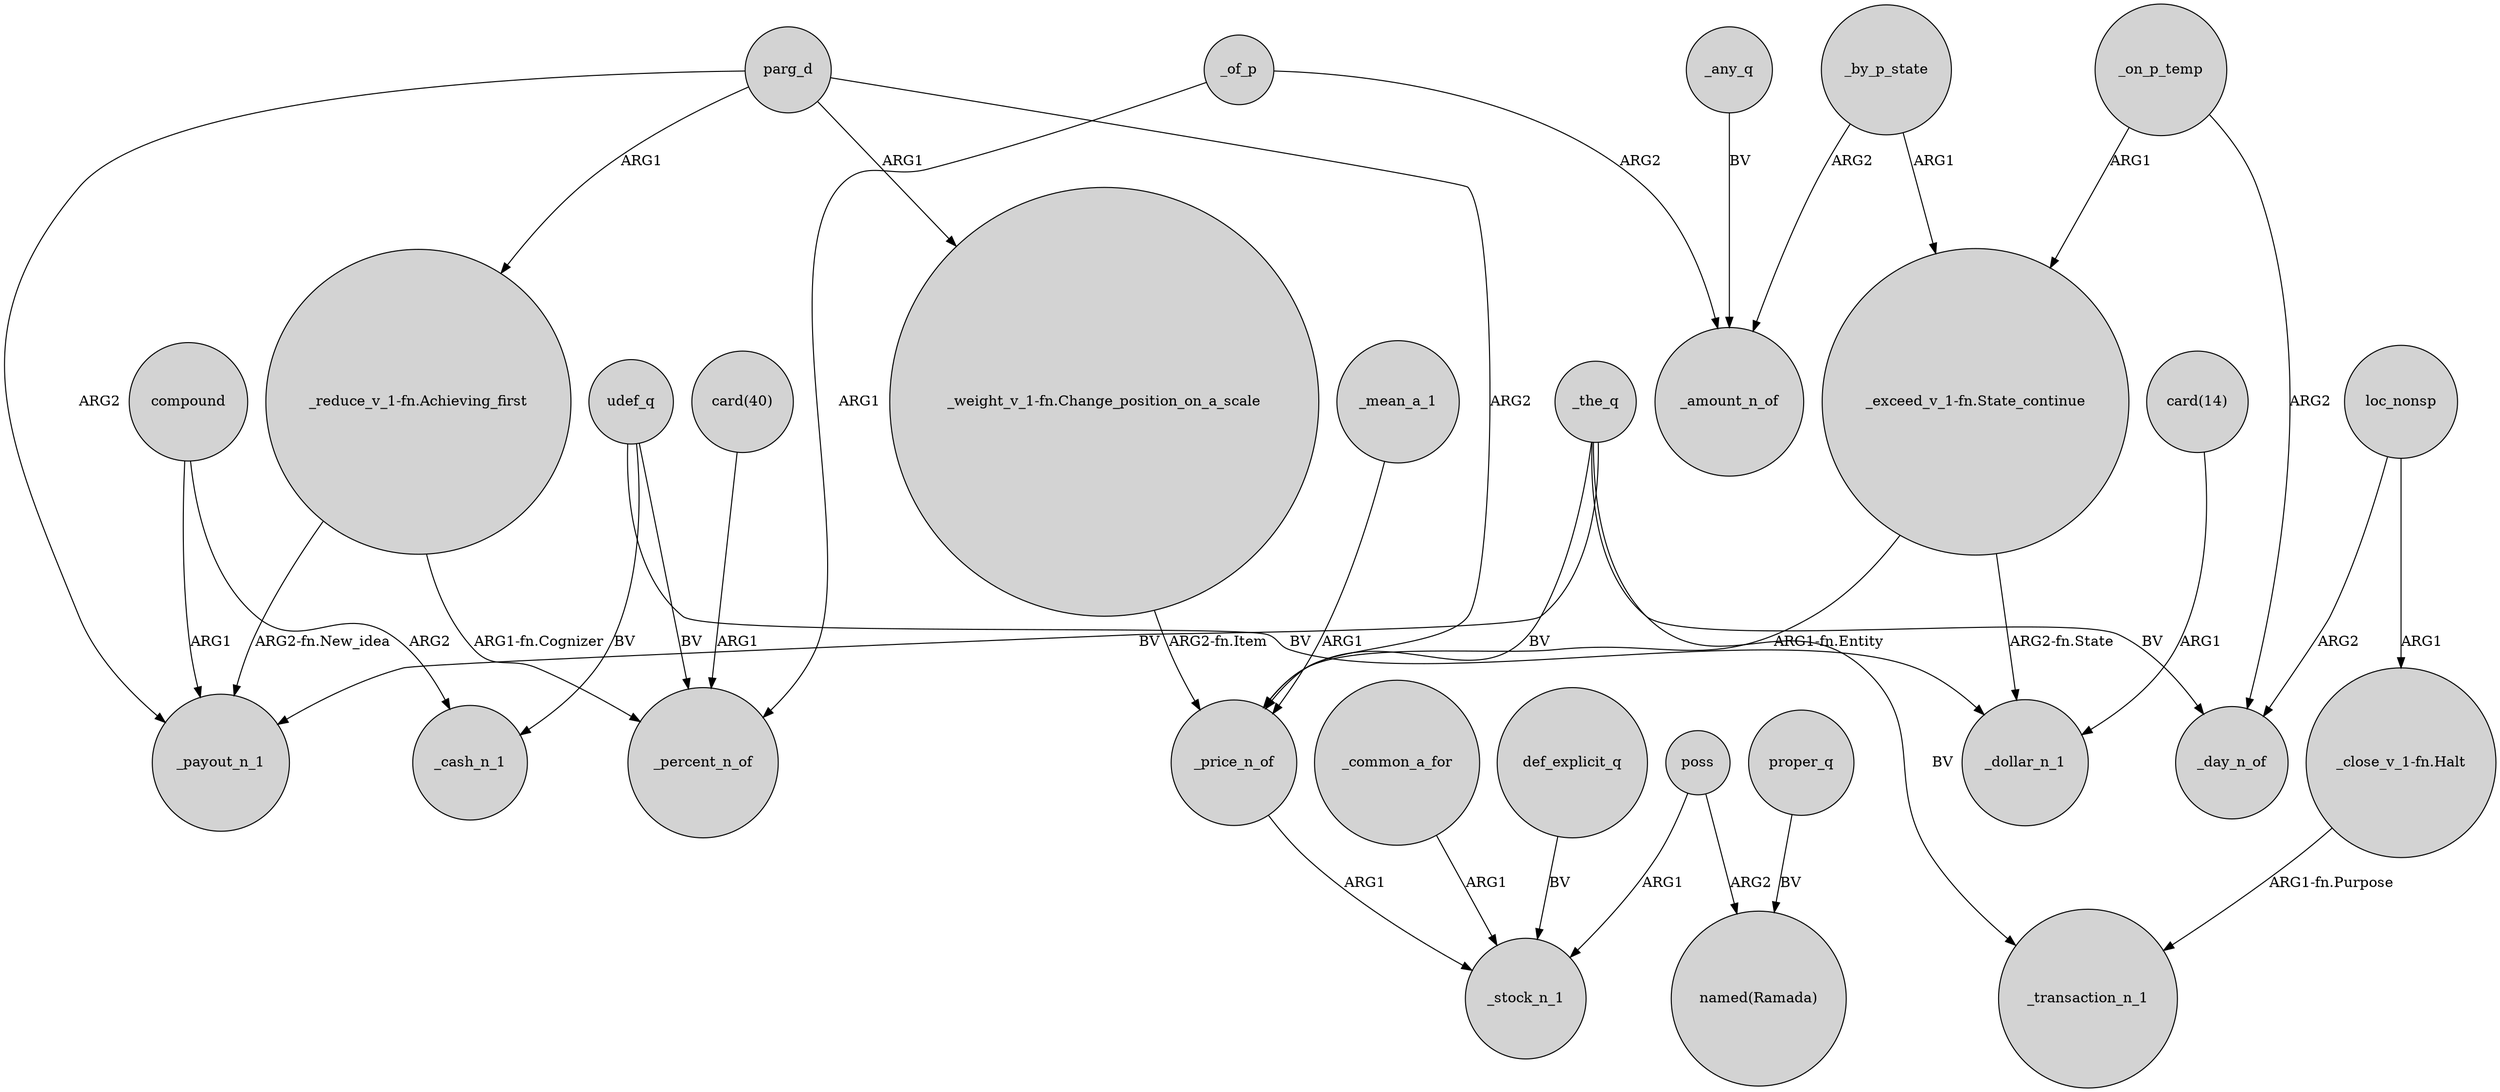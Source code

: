 digraph {
	node [shape=circle style=filled]
	"_exceed_v_1-fn.State_continue" -> _dollar_n_1 [label="ARG2-fn.State"]
	udef_q -> _cash_n_1 [label=BV]
	_of_p -> _amount_n_of [label=ARG2]
	"_weight_v_1-fn.Change_position_on_a_scale" -> _price_n_of [label="ARG2-fn.Item"]
	_common_a_for -> _stock_n_1 [label=ARG1]
	compound -> _cash_n_1 [label=ARG2]
	poss -> "named(Ramada)" [label=ARG2]
	_by_p_state -> _amount_n_of [label=ARG2]
	def_explicit_q -> _stock_n_1 [label=BV]
	loc_nonsp -> "_close_v_1-fn.Halt" [label=ARG1]
	"card(40)" -> _percent_n_of [label=ARG1]
	_any_q -> _amount_n_of [label=BV]
	compound -> _payout_n_1 [label=ARG1]
	_of_p -> _percent_n_of [label=ARG1]
	_by_p_state -> "_exceed_v_1-fn.State_continue" [label=ARG1]
	parg_d -> _payout_n_1 [label=ARG2]
	"_close_v_1-fn.Halt" -> _transaction_n_1 [label="ARG1-fn.Purpose"]
	_the_q -> _transaction_n_1 [label=BV]
	"_reduce_v_1-fn.Achieving_first" -> _payout_n_1 [label="ARG2-fn.New_idea"]
	"_exceed_v_1-fn.State_continue" -> _price_n_of [label="ARG1-fn.Entity"]
	udef_q -> _percent_n_of [label=BV]
	_the_q -> _day_n_of [label=BV]
	proper_q -> "named(Ramada)" [label=BV]
	_the_q -> _payout_n_1 [label=BV]
	poss -> _stock_n_1 [label=ARG1]
	udef_q -> _dollar_n_1 [label=BV]
	_mean_a_1 -> _price_n_of [label=ARG1]
	"card(14)" -> _dollar_n_1 [label=ARG1]
	parg_d -> "_weight_v_1-fn.Change_position_on_a_scale" [label=ARG1]
	parg_d -> "_reduce_v_1-fn.Achieving_first" [label=ARG1]
	_price_n_of -> _stock_n_1 [label=ARG1]
	parg_d -> _price_n_of [label=ARG2]
	_on_p_temp -> "_exceed_v_1-fn.State_continue" [label=ARG1]
	_the_q -> _price_n_of [label=BV]
	_on_p_temp -> _day_n_of [label=ARG2]
	loc_nonsp -> _day_n_of [label=ARG2]
	"_reduce_v_1-fn.Achieving_first" -> _percent_n_of [label="ARG1-fn.Cognizer"]
}

